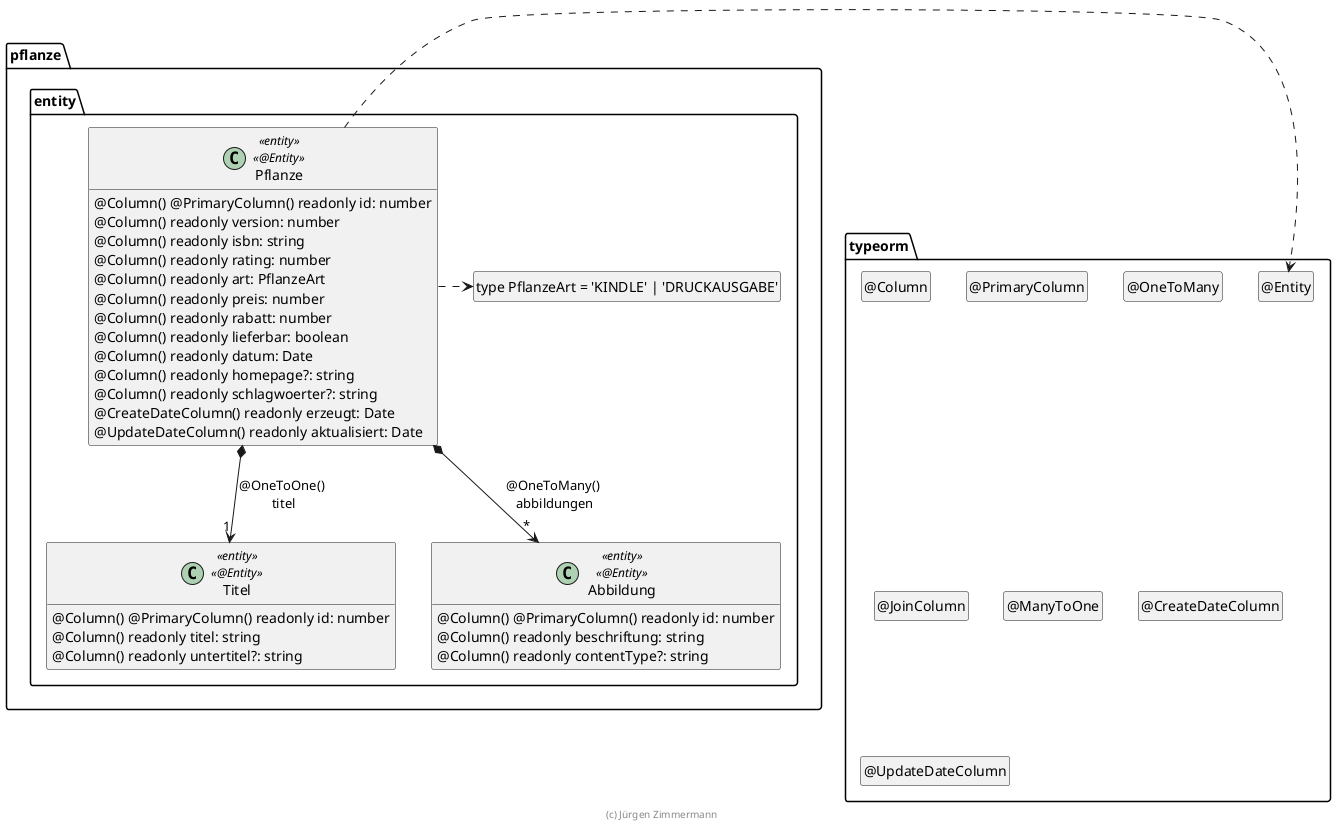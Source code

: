 ' Copyright (C) 2019 - present Juergen Zimmermann, Hochschule Karlsruhe
'
' This program is free software: you can redistribute it and/or modify
' it under the terms of the GNU General Public License as published by
' the Free Software Foundation, either version 3 of the License, or
' (at your option) any later version.
'
' This program is distributed in the hope that it will be useful,
' but WITHOUT ANY WARRANTY; without even the implied warranty of
' MERCHANTABILITY or FITNESS FOR A PARTICULAR PURPOSE.  See the
' GNU General Public License for more details.
'
' You should have received a copy of the GNU General Public License
' along with this program.  If not, see <https://www.gnu.org/licenses/>.

' Preview durch <Alt>d

@startuml Entity

package typeorm {
  class "@Entity" as Entity
  hide Entity circle
  class "@Column" as Column
  hide Column circle
  class "@PrimaryColumn" as PrimaryColumn
  hide PrimaryColumn circle
  class "@OneToMany" as OneToMany
  hide OneToMany circle
  class "@JoinColumn" as JoinColumn
  hide JoinColumn circle
  class "@ManyToOne" as ManyToOne
  hide ManyToOne circle
  class "@CreateDateColumn" as CreateDateColumn
  hide CreateDateColumn circle
  class "@UpdateDateColumn" as UpdateDateColumn
  hide UpdateDateColumn circle
}

package pflanze.entity {
  class "type PflanzeArt = 'KINDLE' | 'DRUCKAUSGABE'" as PflanzeArt
  hide PflanzeArt circle

  class Pflanze <<entity>> <<@Entity>> {
    @Column() @PrimaryColumn() readonly id: number
    @Column() readonly version: number
    @Column() readonly isbn: string
    @Column() readonly rating: number
    @Column() readonly art: PflanzeArt
    @Column() readonly preis: number
    @Column() readonly rabatt: number
    @Column() readonly lieferbar: boolean
    @Column() readonly datum: Date
    @Column() readonly homepage?: string
    @Column() readonly schlagwoerter?: string
    @CreateDateColumn() readonly erzeugt: Date
    @UpdateDateColumn() readonly aktualisiert: Date
  }

  class Titel <<entity>> <<@Entity>> {
    @Column() @PrimaryColumn() readonly id: number
    @Column() readonly titel: string
    @Column() readonly untertitel?: string
  }

  class Abbildung <<entity>> <<@Entity>> {
    @Column() @PrimaryColumn() readonly id: number
    @Column() readonly beschriftung: string
    @Column() readonly contentType?: string
  }

  Pflanze *--> "1" Titel : @OneToOne() \ntitel
  Pflanze *--> "*" Abbildung : @OneToMany() \nabbildungen

  Pflanze .right.> Entity
  Pflanze .right.> PflanzeArt
}

hide empty members

footer (c) Jürgen Zimmermann

@enduml
